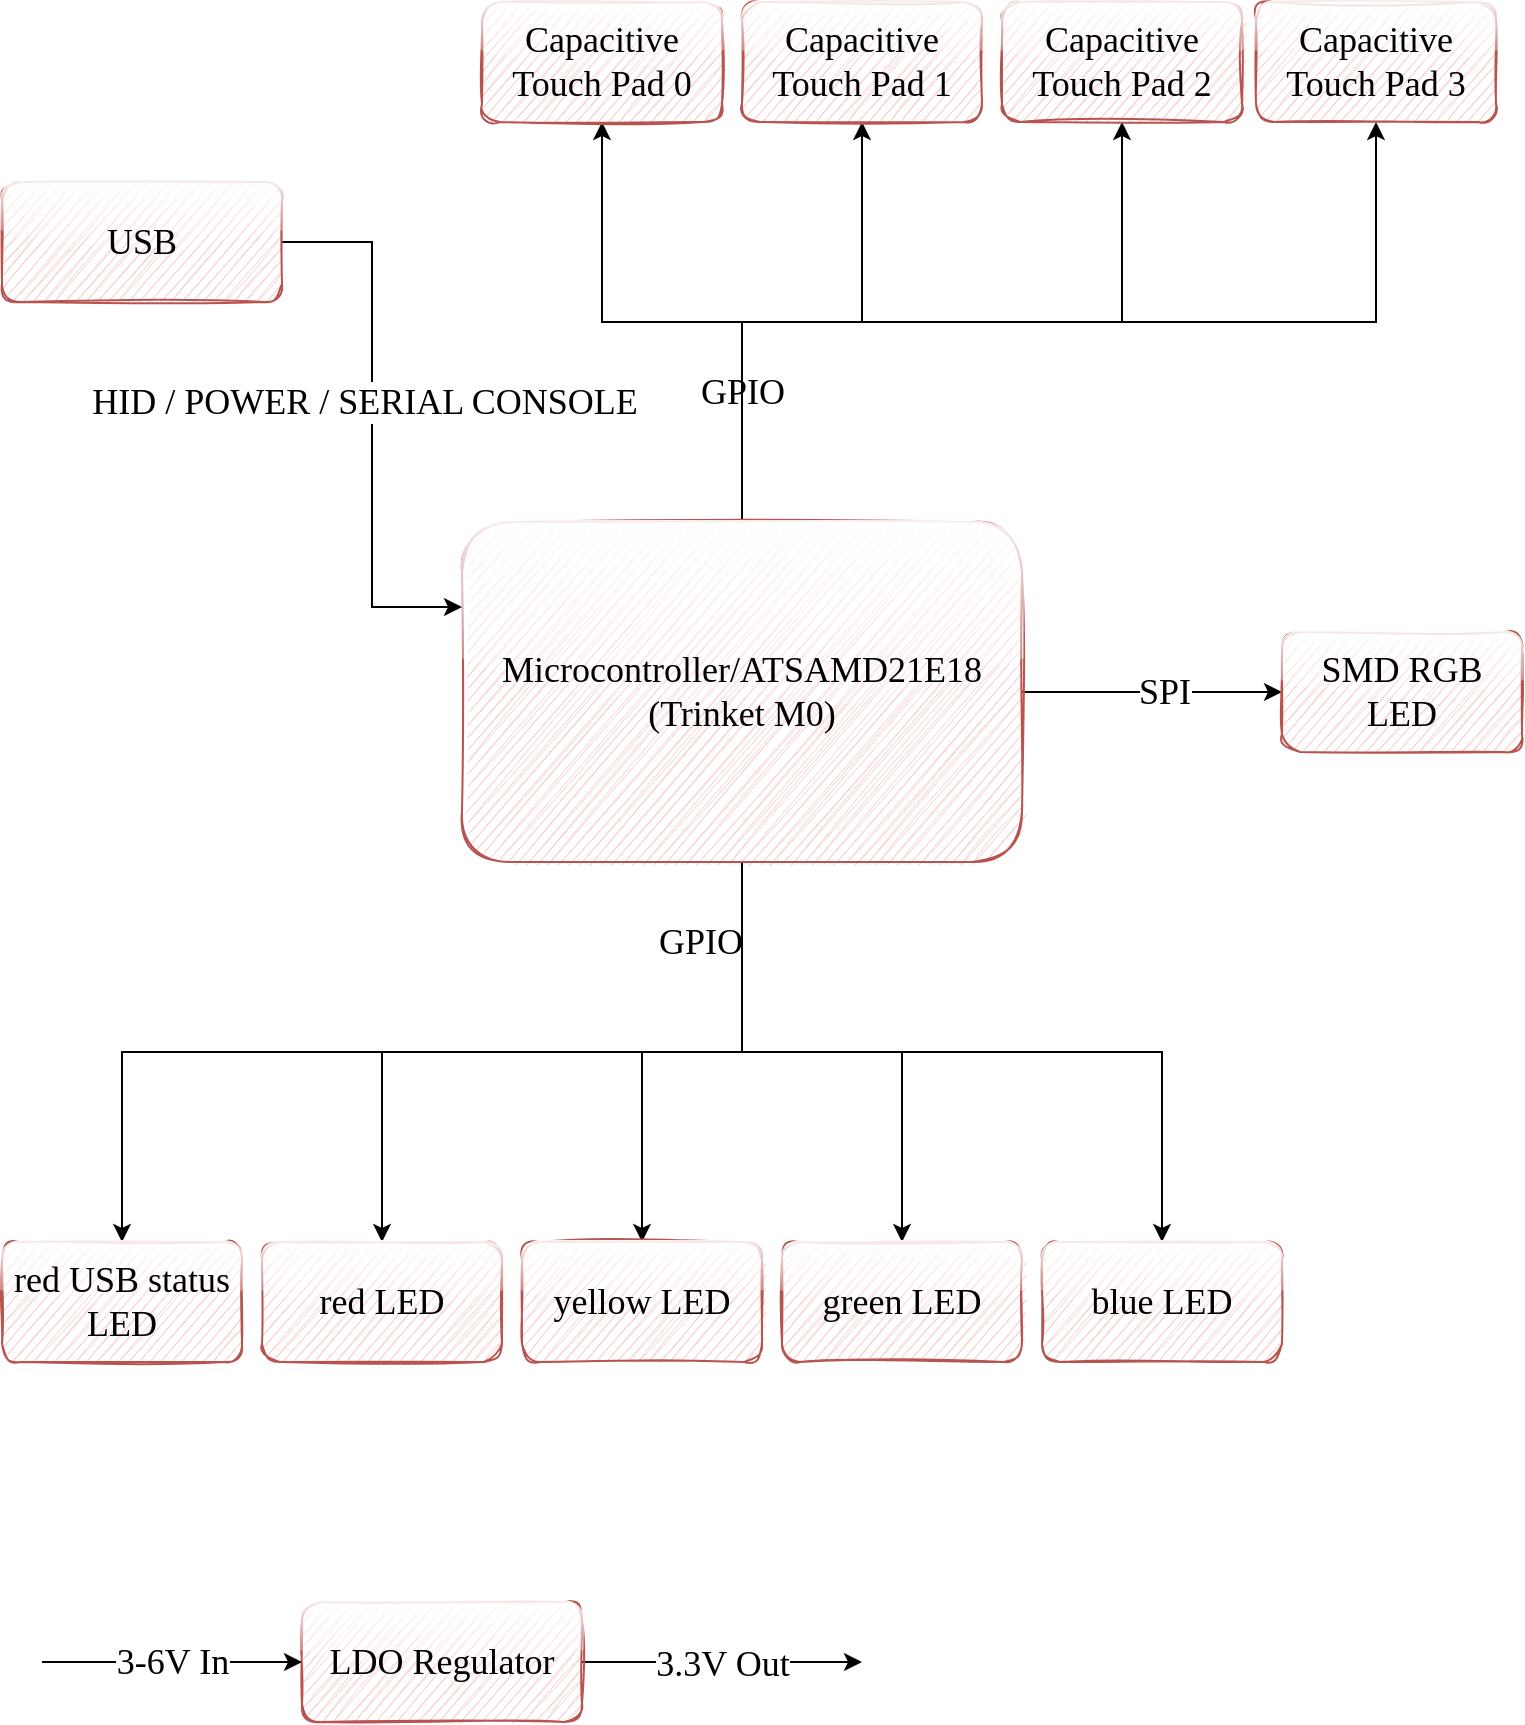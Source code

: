 <mxfile version="16.5.1" type="device"><diagram id="nCdREpBqdZNvjvgg2mFC" name="Page-1"><mxGraphModel dx="1038" dy="641" grid="1" gridSize="10" guides="1" tooltips="1" connect="1" arrows="1" fold="1" page="1" pageScale="1" pageWidth="827" pageHeight="1169" math="0" shadow="0"><root><mxCell id="0"/><mxCell id="1" parent="0"/><mxCell id="8GB68S-RIIW4RQ5EpX4w-3" value="" style="edgeStyle=orthogonalEdgeStyle;rounded=0;orthogonalLoop=1;jettySize=auto;html=1;fontFamily=Verdana;fontSize=18;" parent="1" source="8GB68S-RIIW4RQ5EpX4w-1" target="8GB68S-RIIW4RQ5EpX4w-2" edge="1"><mxGeometry relative="1" as="geometry"/></mxCell><mxCell id="8GB68S-RIIW4RQ5EpX4w-4" value="SPI" style="edgeLabel;html=1;align=center;verticalAlign=middle;resizable=0;points=[];fontSize=18;fontFamily=Computer Modern;fontSource=https%3A%2F%2Ffonts.googleapis.com%2Fcss%3Ffamily%3DComputer%2BModern;" parent="8GB68S-RIIW4RQ5EpX4w-3" vertex="1" connectable="0"><mxGeometry x="-0.25" y="4" relative="1" as="geometry"><mxPoint x="22" y="4" as="offset"/></mxGeometry></mxCell><mxCell id="8GB68S-RIIW4RQ5EpX4w-8" value="" style="edgeStyle=orthogonalEdgeStyle;rounded=0;orthogonalLoop=1;jettySize=auto;html=1;fontFamily=Verdana;fontSize=18;" parent="1" source="8GB68S-RIIW4RQ5EpX4w-1" target="8GB68S-RIIW4RQ5EpX4w-7" edge="1"><mxGeometry relative="1" as="geometry"/></mxCell><mxCell id="8GB68S-RIIW4RQ5EpX4w-9" value="&lt;font face=&quot;Computer Modern&quot; data-font-src=&quot;https://fonts.googleapis.com/css?family=Computer+Modern&quot;&gt;GPIO&lt;/font&gt;" style="edgeLabel;html=1;align=center;verticalAlign=middle;resizable=0;points=[];fontSize=18;fontFamily=Verdana;" parent="8GB68S-RIIW4RQ5EpX4w-8" vertex="1" connectable="0"><mxGeometry x="-0.157" y="-3" relative="1" as="geometry"><mxPoint x="40" y="-52" as="offset"/></mxGeometry></mxCell><mxCell id="8GB68S-RIIW4RQ5EpX4w-13" value="GPIO" style="edgeStyle=orthogonalEdgeStyle;rounded=0;orthogonalLoop=1;jettySize=auto;html=1;fontFamily=Computer Modern;fontSource=https%3A%2F%2Ffonts.googleapis.com%2Fcss%3Ffamily%3DComputer%2BModern;fontSize=18;entryX=0.5;entryY=1;entryDx=0;entryDy=0;" parent="1" source="8GB68S-RIIW4RQ5EpX4w-1" target="8GB68S-RIIW4RQ5EpX4w-12" edge="1"><mxGeometry x="-0.517" relative="1" as="geometry"><mxPoint x="380" y="280" as="targetPoint"/><mxPoint as="offset"/></mxGeometry></mxCell><mxCell id="0Ozf4_tCpbJaosbsrX0E-11" style="edgeStyle=orthogonalEdgeStyle;rounded=0;orthogonalLoop=1;jettySize=auto;html=1;exitX=0.5;exitY=0;exitDx=0;exitDy=0;entryX=0.5;entryY=1;entryDx=0;entryDy=0;fontFamily=Computer Modern;fontSource=https%3A%2F%2Ffonts.googleapis.com%2Fcss%3Ffamily%3DComputer%2BModern;fontSize=18;" parent="1" source="8GB68S-RIIW4RQ5EpX4w-1" target="0Ozf4_tCpbJaosbsrX0E-7" edge="1"><mxGeometry relative="1" as="geometry"/></mxCell><mxCell id="0Ozf4_tCpbJaosbsrX0E-12" style="edgeStyle=orthogonalEdgeStyle;rounded=0;orthogonalLoop=1;jettySize=auto;html=1;exitX=0.5;exitY=0;exitDx=0;exitDy=0;entryX=0.5;entryY=1;entryDx=0;entryDy=0;fontFamily=Computer Modern;fontSource=https%3A%2F%2Ffonts.googleapis.com%2Fcss%3Ffamily%3DComputer%2BModern;fontSize=18;" parent="1" source="8GB68S-RIIW4RQ5EpX4w-1" target="0Ozf4_tCpbJaosbsrX0E-8" edge="1"><mxGeometry relative="1" as="geometry"/></mxCell><mxCell id="0Ozf4_tCpbJaosbsrX0E-14" style="edgeStyle=orthogonalEdgeStyle;rounded=0;orthogonalLoop=1;jettySize=auto;html=1;exitX=0.5;exitY=0;exitDx=0;exitDy=0;entryX=0.5;entryY=1;entryDx=0;entryDy=0;fontFamily=Computer Modern;fontSource=https%3A%2F%2Ffonts.googleapis.com%2Fcss%3Ffamily%3DComputer%2BModern;fontSize=18;" parent="1" source="8GB68S-RIIW4RQ5EpX4w-1" target="0Ozf4_tCpbJaosbsrX0E-13" edge="1"><mxGeometry relative="1" as="geometry"/></mxCell><mxCell id="0Ozf4_tCpbJaosbsrX0E-18" style="edgeStyle=orthogonalEdgeStyle;rounded=0;orthogonalLoop=1;jettySize=auto;html=1;entryX=0.5;entryY=0;entryDx=0;entryDy=0;fontFamily=Computer Modern;fontSource=https%3A%2F%2Ffonts.googleapis.com%2Fcss%3Ffamily%3DComputer%2BModern;fontSize=18;" parent="1" source="8GB68S-RIIW4RQ5EpX4w-1" target="0Ozf4_tCpbJaosbsrX0E-16" edge="1"><mxGeometry relative="1" as="geometry"/></mxCell><mxCell id="0Ozf4_tCpbJaosbsrX0E-19" style="edgeStyle=orthogonalEdgeStyle;rounded=0;orthogonalLoop=1;jettySize=auto;html=1;entryX=0.5;entryY=0;entryDx=0;entryDy=0;fontFamily=Computer Modern;fontSource=https%3A%2F%2Ffonts.googleapis.com%2Fcss%3Ffamily%3DComputer%2BModern;fontSize=18;" parent="1" source="8GB68S-RIIW4RQ5EpX4w-1" target="0Ozf4_tCpbJaosbsrX0E-17" edge="1"><mxGeometry relative="1" as="geometry"/></mxCell><mxCell id="0Ozf4_tCpbJaosbsrX0E-20" style="edgeStyle=orthogonalEdgeStyle;rounded=0;orthogonalLoop=1;jettySize=auto;html=1;entryX=0.5;entryY=0;entryDx=0;entryDy=0;fontFamily=Computer Modern;fontSource=https%3A%2F%2Ffonts.googleapis.com%2Fcss%3Ffamily%3DComputer%2BModern;fontSize=18;exitX=0.5;exitY=1;exitDx=0;exitDy=0;" parent="1" target="0Ozf4_tCpbJaosbsrX0E-15" edge="1" source="8GB68S-RIIW4RQ5EpX4w-1"><mxGeometry relative="1" as="geometry"><mxPoint x="380" y="495" as="sourcePoint"/><mxPoint x="640" y="685" as="targetPoint"/><Array as="points"><mxPoint x="400" y="585"/><mxPoint x="610" y="585"/></Array></mxGeometry></mxCell><mxCell id="0Ozf4_tCpbJaosbsrX0E-22" style="edgeStyle=orthogonalEdgeStyle;rounded=0;orthogonalLoop=1;jettySize=auto;html=1;fontFamily=Computer Modern;fontSource=https%3A%2F%2Ffonts.googleapis.com%2Fcss%3Ffamily%3DComputer%2BModern;fontSize=18;entryX=0.5;entryY=0;entryDx=0;entryDy=0;exitX=0.5;exitY=1;exitDx=0;exitDy=0;" parent="1" target="0Ozf4_tCpbJaosbsrX0E-21" edge="1" source="8GB68S-RIIW4RQ5EpX4w-1"><mxGeometry relative="1" as="geometry"><mxPoint x="380" y="495" as="sourcePoint"/><mxPoint x="100" y="685" as="targetPoint"/><Array as="points"><mxPoint x="400" y="585"/><mxPoint x="90" y="585"/></Array></mxGeometry></mxCell><mxCell id="8GB68S-RIIW4RQ5EpX4w-1" value="&lt;font style=&quot;font-size: 18px&quot;&gt;Microcontroller/ATSAMD21E18&lt;br&gt;(Trinket M0)&lt;br&gt;&lt;/font&gt;" style="rounded=1;whiteSpace=wrap;html=1;fontFamily=Computer Modern;fontSource=https%3A%2F%2Ffonts.googleapis.com%2Fcss%3Ffamily%3DComputer%2BModern;sketch=1;fillColor=#f8cecc;strokeColor=#b85450;shadow=0;glass=1;verticalAlign=middle;align=center;" parent="1" vertex="1"><mxGeometry x="260" y="320" width="280" height="170" as="geometry"/></mxCell><mxCell id="8GB68S-RIIW4RQ5EpX4w-2" value="&lt;font style=&quot;font-size: 18px&quot;&gt;SMD RGB LED&lt;/font&gt;" style="whiteSpace=wrap;html=1;fontFamily=Computer Modern;align=center;verticalAlign=middle;fillColor=#f8cecc;strokeColor=#b85450;rounded=1;fontSource=https%3A%2F%2Ffonts.googleapis.com%2Fcss%3Ffamily%3DComputer%2BModern;sketch=1;shadow=0;glass=1;" parent="1" vertex="1"><mxGeometry x="670" y="375" width="120" height="60" as="geometry"/></mxCell><mxCell id="8GB68S-RIIW4RQ5EpX4w-7" value="&lt;font style=&quot;font-size: 18px&quot;&gt;red LED&lt;/font&gt;" style="whiteSpace=wrap;html=1;fontFamily=Computer Modern;align=center;verticalAlign=middle;fillColor=#f8cecc;strokeColor=#b85450;rounded=1;fontSource=https%3A%2F%2Ffonts.googleapis.com%2Fcss%3Ffamily%3DComputer%2BModern;sketch=1;shadow=0;glass=1;" parent="1" vertex="1"><mxGeometry x="160" y="680" width="120" height="60" as="geometry"/></mxCell><mxCell id="8GB68S-RIIW4RQ5EpX4w-12" value="&lt;font style=&quot;font-size: 18px&quot;&gt;Capacitive Touch Pad 0&lt;/font&gt;" style="whiteSpace=wrap;html=1;fontFamily=Computer Modern;align=center;verticalAlign=middle;fillColor=#f8cecc;strokeColor=#b85450;rounded=1;fontSource=https%3A%2F%2Ffonts.googleapis.com%2Fcss%3Ffamily%3DComputer%2BModern;sketch=1;shadow=0;glass=1;" parent="1" vertex="1"><mxGeometry x="270" y="60" width="120" height="60" as="geometry"/></mxCell><mxCell id="0Ozf4_tCpbJaosbsrX0E-24" value="3.3V Out" style="edgeStyle=orthogonalEdgeStyle;rounded=0;orthogonalLoop=1;jettySize=auto;html=1;fontFamily=Computer Modern;fontSource=https%3A%2F%2Ffonts.googleapis.com%2Fcss%3Ffamily%3DComputer%2BModern;fontSize=18;" parent="1" source="0Ozf4_tCpbJaosbsrX0E-1" edge="1"><mxGeometry relative="1" as="geometry"><mxPoint x="460" y="890" as="targetPoint"/></mxGeometry></mxCell><mxCell id="0Ozf4_tCpbJaosbsrX0E-1" value="&lt;font style=&quot;font-size: 18px&quot;&gt;LDO Regulator&lt;/font&gt;" style="whiteSpace=wrap;html=1;fontFamily=Computer Modern;align=center;verticalAlign=middle;fillColor=#f8cecc;strokeColor=#b85450;rounded=1;fontSource=https%3A%2F%2Ffonts.googleapis.com%2Fcss%3Ffamily%3DComputer%2BModern;sketch=1;shadow=0;glass=1;" parent="1" vertex="1"><mxGeometry x="180" y="860" width="140" height="60" as="geometry"/></mxCell><mxCell id="0Ozf4_tCpbJaosbsrX0E-4" style="edgeStyle=orthogonalEdgeStyle;rounded=0;orthogonalLoop=1;jettySize=auto;html=1;exitX=1;exitY=0.5;exitDx=0;exitDy=0;entryX=0;entryY=0.25;entryDx=0;entryDy=0;fontFamily=Computer Modern;fontSource=https%3A%2F%2Ffonts.googleapis.com%2Fcss%3Ffamily%3DComputer%2BModern;fontSize=18;" parent="1" source="0Ozf4_tCpbJaosbsrX0E-3" target="8GB68S-RIIW4RQ5EpX4w-1" edge="1"><mxGeometry relative="1" as="geometry"/></mxCell><mxCell id="0Ozf4_tCpbJaosbsrX0E-5" value="HID / POWER / SERIAL CONSOLE" style="edgeLabel;html=1;align=center;verticalAlign=middle;resizable=0;points=[];fontSize=18;fontFamily=Computer Modern;" parent="0Ozf4_tCpbJaosbsrX0E-4" vertex="1" connectable="0"><mxGeometry x="-0.082" y="-4" relative="1" as="geometry"><mxPoint as="offset"/></mxGeometry></mxCell><mxCell id="0Ozf4_tCpbJaosbsrX0E-3" value="&lt;font style=&quot;font-size: 18px&quot;&gt;USB&lt;/font&gt;" style="whiteSpace=wrap;html=1;fontFamily=Computer Modern;align=center;verticalAlign=middle;fillColor=#f8cecc;strokeColor=#b85450;rounded=1;fontSource=https%3A%2F%2Ffonts.googleapis.com%2Fcss%3Ffamily%3DComputer%2BModern;sketch=1;shadow=0;glass=1;" parent="1" vertex="1"><mxGeometry x="30" y="150" width="140" height="60" as="geometry"/></mxCell><mxCell id="0Ozf4_tCpbJaosbsrX0E-7" value="&lt;font style=&quot;font-size: 18px&quot;&gt;Capacitive Touch Pad 1&lt;/font&gt;" style="whiteSpace=wrap;html=1;fontFamily=Computer Modern;align=center;verticalAlign=middle;fillColor=#f8cecc;strokeColor=#b85450;rounded=1;fontSource=https%3A%2F%2Ffonts.googleapis.com%2Fcss%3Ffamily%3DComputer%2BModern;sketch=1;shadow=0;glass=1;" parent="1" vertex="1"><mxGeometry x="400" y="60" width="120" height="60" as="geometry"/></mxCell><mxCell id="0Ozf4_tCpbJaosbsrX0E-8" value="&lt;font style=&quot;font-size: 18px&quot;&gt;Capacitive Touch Pad 2&lt;/font&gt;" style="whiteSpace=wrap;html=1;fontFamily=Computer Modern;align=center;verticalAlign=middle;fillColor=#f8cecc;strokeColor=#b85450;rounded=1;fontSource=https%3A%2F%2Ffonts.googleapis.com%2Fcss%3Ffamily%3DComputer%2BModern;sketch=1;shadow=0;glass=1;" parent="1" vertex="1"><mxGeometry x="530" y="60" width="120" height="60" as="geometry"/></mxCell><mxCell id="0Ozf4_tCpbJaosbsrX0E-13" value="&lt;font style=&quot;font-size: 18px&quot;&gt;Capacitive Touch Pad 3&lt;/font&gt;" style="whiteSpace=wrap;html=1;fontFamily=Computer Modern;align=center;verticalAlign=middle;fillColor=#f8cecc;strokeColor=#b85450;rounded=1;fontSource=https%3A%2F%2Ffonts.googleapis.com%2Fcss%3Ffamily%3DComputer%2BModern;sketch=1;shadow=0;glass=1;" parent="1" vertex="1"><mxGeometry x="657" y="60" width="120" height="60" as="geometry"/></mxCell><mxCell id="0Ozf4_tCpbJaosbsrX0E-15" value="&lt;font style=&quot;font-size: 18px&quot;&gt;blue LED&lt;/font&gt;" style="whiteSpace=wrap;html=1;fontFamily=Computer Modern;align=center;verticalAlign=middle;fillColor=#f8cecc;strokeColor=#b85450;rounded=1;fontSource=https%3A%2F%2Ffonts.googleapis.com%2Fcss%3Ffamily%3DComputer%2BModern;sketch=1;shadow=0;glass=1;" parent="1" vertex="1"><mxGeometry x="550" y="680" width="120" height="60" as="geometry"/></mxCell><mxCell id="0Ozf4_tCpbJaosbsrX0E-16" value="&lt;font style=&quot;font-size: 18px&quot;&gt;yellow LED&lt;/font&gt;" style="whiteSpace=wrap;html=1;fontFamily=Computer Modern;align=center;verticalAlign=middle;fillColor=#f8cecc;strokeColor=#b85450;rounded=1;fontSource=https%3A%2F%2Ffonts.googleapis.com%2Fcss%3Ffamily%3DComputer%2BModern;sketch=1;shadow=0;glass=1;" parent="1" vertex="1"><mxGeometry x="290" y="680" width="120" height="60" as="geometry"/></mxCell><mxCell id="0Ozf4_tCpbJaosbsrX0E-17" value="&lt;font style=&quot;font-size: 18px&quot;&gt;green LED&lt;/font&gt;" style="whiteSpace=wrap;html=1;fontFamily=Computer Modern;align=center;verticalAlign=middle;fillColor=#f8cecc;strokeColor=#b85450;rounded=1;fontSource=https%3A%2F%2Ffonts.googleapis.com%2Fcss%3Ffamily%3DComputer%2BModern;sketch=1;shadow=0;glass=1;" parent="1" vertex="1"><mxGeometry x="420" y="680" width="120" height="60" as="geometry"/></mxCell><mxCell id="0Ozf4_tCpbJaosbsrX0E-21" value="&lt;font style=&quot;font-size: 18px&quot;&gt;red USB status LED&lt;/font&gt;" style="whiteSpace=wrap;html=1;fontFamily=Computer Modern;align=center;verticalAlign=middle;fillColor=#f8cecc;strokeColor=#b85450;rounded=1;fontSource=https%3A%2F%2Ffonts.googleapis.com%2Fcss%3Ffamily%3DComputer%2BModern;sketch=1;shadow=0;glass=1;" parent="1" vertex="1"><mxGeometry x="30" y="680" width="120" height="60" as="geometry"/></mxCell><mxCell id="0Ozf4_tCpbJaosbsrX0E-25" value="3-6V In" style="edgeStyle=orthogonalEdgeStyle;rounded=0;orthogonalLoop=1;jettySize=auto;html=1;fontFamily=Computer Modern;fontSource=https%3A%2F%2Ffonts.googleapis.com%2Fcss%3Ffamily%3DComputer%2BModern;fontSize=18;entryX=0;entryY=0.5;entryDx=0;entryDy=0;" parent="1" target="0Ozf4_tCpbJaosbsrX0E-1" edge="1"><mxGeometry relative="1" as="geometry"><mxPoint x="160" y="870" as="targetPoint"/><mxPoint x="50" y="890" as="sourcePoint"/><Array as="points"><mxPoint x="130" y="890"/><mxPoint x="130" y="890"/></Array></mxGeometry></mxCell></root></mxGraphModel></diagram></mxfile>